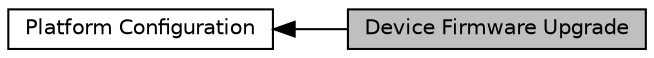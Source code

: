 digraph "Device Firmware Upgrade"
{
  edge [fontname="Helvetica",fontsize="10",labelfontname="Helvetica",labelfontsize="10"];
  node [fontname="Helvetica",fontsize="10",shape=record];
  rankdir=LR;
  Node0 [label="Device Firmware Upgrade",height=0.2,width=0.4,color="black", fillcolor="grey75", style="filled", fontcolor="black"];
  Node1 [label="Platform Configuration",height=0.2,width=0.4,color="black", fillcolor="white", style="filled",URL="$group___s_d___platform.html",tooltip="Platform specific board level configuration and control. "];
  Node1->Node0 [shape=plaintext, dir="back", style="solid"];
}
